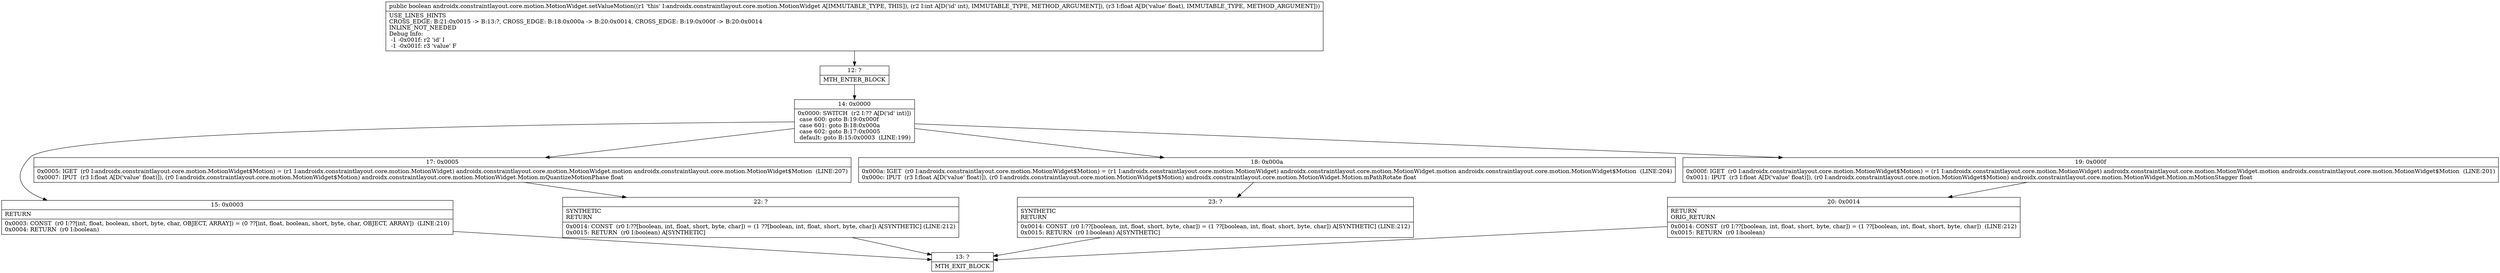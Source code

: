 digraph "CFG forandroidx.constraintlayout.core.motion.MotionWidget.setValueMotion(IF)Z" {
Node_12 [shape=record,label="{12\:\ ?|MTH_ENTER_BLOCK\l}"];
Node_14 [shape=record,label="{14\:\ 0x0000|0x0000: SWITCH  (r2 I:?? A[D('id' int)])\l case 600: goto B:19:0x000f\l case 601: goto B:18:0x000a\l case 602: goto B:17:0x0005\l default: goto B:15:0x0003  (LINE:199)\l}"];
Node_15 [shape=record,label="{15\:\ 0x0003|RETURN\l|0x0003: CONST  (r0 I:??[int, float, boolean, short, byte, char, OBJECT, ARRAY]) = (0 ??[int, float, boolean, short, byte, char, OBJECT, ARRAY])  (LINE:210)\l0x0004: RETURN  (r0 I:boolean) \l}"];
Node_13 [shape=record,label="{13\:\ ?|MTH_EXIT_BLOCK\l}"];
Node_17 [shape=record,label="{17\:\ 0x0005|0x0005: IGET  (r0 I:androidx.constraintlayout.core.motion.MotionWidget$Motion) = (r1 I:androidx.constraintlayout.core.motion.MotionWidget) androidx.constraintlayout.core.motion.MotionWidget.motion androidx.constraintlayout.core.motion.MotionWidget$Motion  (LINE:207)\l0x0007: IPUT  (r3 I:float A[D('value' float)]), (r0 I:androidx.constraintlayout.core.motion.MotionWidget$Motion) androidx.constraintlayout.core.motion.MotionWidget.Motion.mQuantizeMotionPhase float \l}"];
Node_22 [shape=record,label="{22\:\ ?|SYNTHETIC\lRETURN\l|0x0014: CONST  (r0 I:??[boolean, int, float, short, byte, char]) = (1 ??[boolean, int, float, short, byte, char]) A[SYNTHETIC] (LINE:212)\l0x0015: RETURN  (r0 I:boolean) A[SYNTHETIC]\l}"];
Node_18 [shape=record,label="{18\:\ 0x000a|0x000a: IGET  (r0 I:androidx.constraintlayout.core.motion.MotionWidget$Motion) = (r1 I:androidx.constraintlayout.core.motion.MotionWidget) androidx.constraintlayout.core.motion.MotionWidget.motion androidx.constraintlayout.core.motion.MotionWidget$Motion  (LINE:204)\l0x000c: IPUT  (r3 I:float A[D('value' float)]), (r0 I:androidx.constraintlayout.core.motion.MotionWidget$Motion) androidx.constraintlayout.core.motion.MotionWidget.Motion.mPathRotate float \l}"];
Node_23 [shape=record,label="{23\:\ ?|SYNTHETIC\lRETURN\l|0x0014: CONST  (r0 I:??[boolean, int, float, short, byte, char]) = (1 ??[boolean, int, float, short, byte, char]) A[SYNTHETIC] (LINE:212)\l0x0015: RETURN  (r0 I:boolean) A[SYNTHETIC]\l}"];
Node_19 [shape=record,label="{19\:\ 0x000f|0x000f: IGET  (r0 I:androidx.constraintlayout.core.motion.MotionWidget$Motion) = (r1 I:androidx.constraintlayout.core.motion.MotionWidget) androidx.constraintlayout.core.motion.MotionWidget.motion androidx.constraintlayout.core.motion.MotionWidget$Motion  (LINE:201)\l0x0011: IPUT  (r3 I:float A[D('value' float)]), (r0 I:androidx.constraintlayout.core.motion.MotionWidget$Motion) androidx.constraintlayout.core.motion.MotionWidget.Motion.mMotionStagger float \l}"];
Node_20 [shape=record,label="{20\:\ 0x0014|RETURN\lORIG_RETURN\l|0x0014: CONST  (r0 I:??[boolean, int, float, short, byte, char]) = (1 ??[boolean, int, float, short, byte, char])  (LINE:212)\l0x0015: RETURN  (r0 I:boolean) \l}"];
MethodNode[shape=record,label="{public boolean androidx.constraintlayout.core.motion.MotionWidget.setValueMotion((r1 'this' I:androidx.constraintlayout.core.motion.MotionWidget A[IMMUTABLE_TYPE, THIS]), (r2 I:int A[D('id' int), IMMUTABLE_TYPE, METHOD_ARGUMENT]), (r3 I:float A[D('value' float), IMMUTABLE_TYPE, METHOD_ARGUMENT]))  | USE_LINES_HINTS\lCROSS_EDGE: B:21:0x0015 \-\> B:13:?, CROSS_EDGE: B:18:0x000a \-\> B:20:0x0014, CROSS_EDGE: B:19:0x000f \-\> B:20:0x0014\lINLINE_NOT_NEEDED\lDebug Info:\l  \-1 \-0x001f: r2 'id' I\l  \-1 \-0x001f: r3 'value' F\l}"];
MethodNode -> Node_12;Node_12 -> Node_14;
Node_14 -> Node_15;
Node_14 -> Node_17;
Node_14 -> Node_18;
Node_14 -> Node_19;
Node_15 -> Node_13;
Node_17 -> Node_22;
Node_22 -> Node_13;
Node_18 -> Node_23;
Node_23 -> Node_13;
Node_19 -> Node_20;
Node_20 -> Node_13;
}


